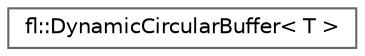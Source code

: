 digraph "Graphical Class Hierarchy"
{
 // INTERACTIVE_SVG=YES
 // LATEX_PDF_SIZE
  bgcolor="transparent";
  edge [fontname=Helvetica,fontsize=10,labelfontname=Helvetica,labelfontsize=10];
  node [fontname=Helvetica,fontsize=10,shape=box,height=0.2,width=0.4];
  rankdir="LR";
  Node0 [id="Node000000",label="fl::DynamicCircularBuffer\< T \>",height=0.2,width=0.4,color="grey40", fillcolor="white", style="filled",URL="$d0/d56/classfl_1_1_dynamic_circular_buffer.html",tooltip=" "];
}
